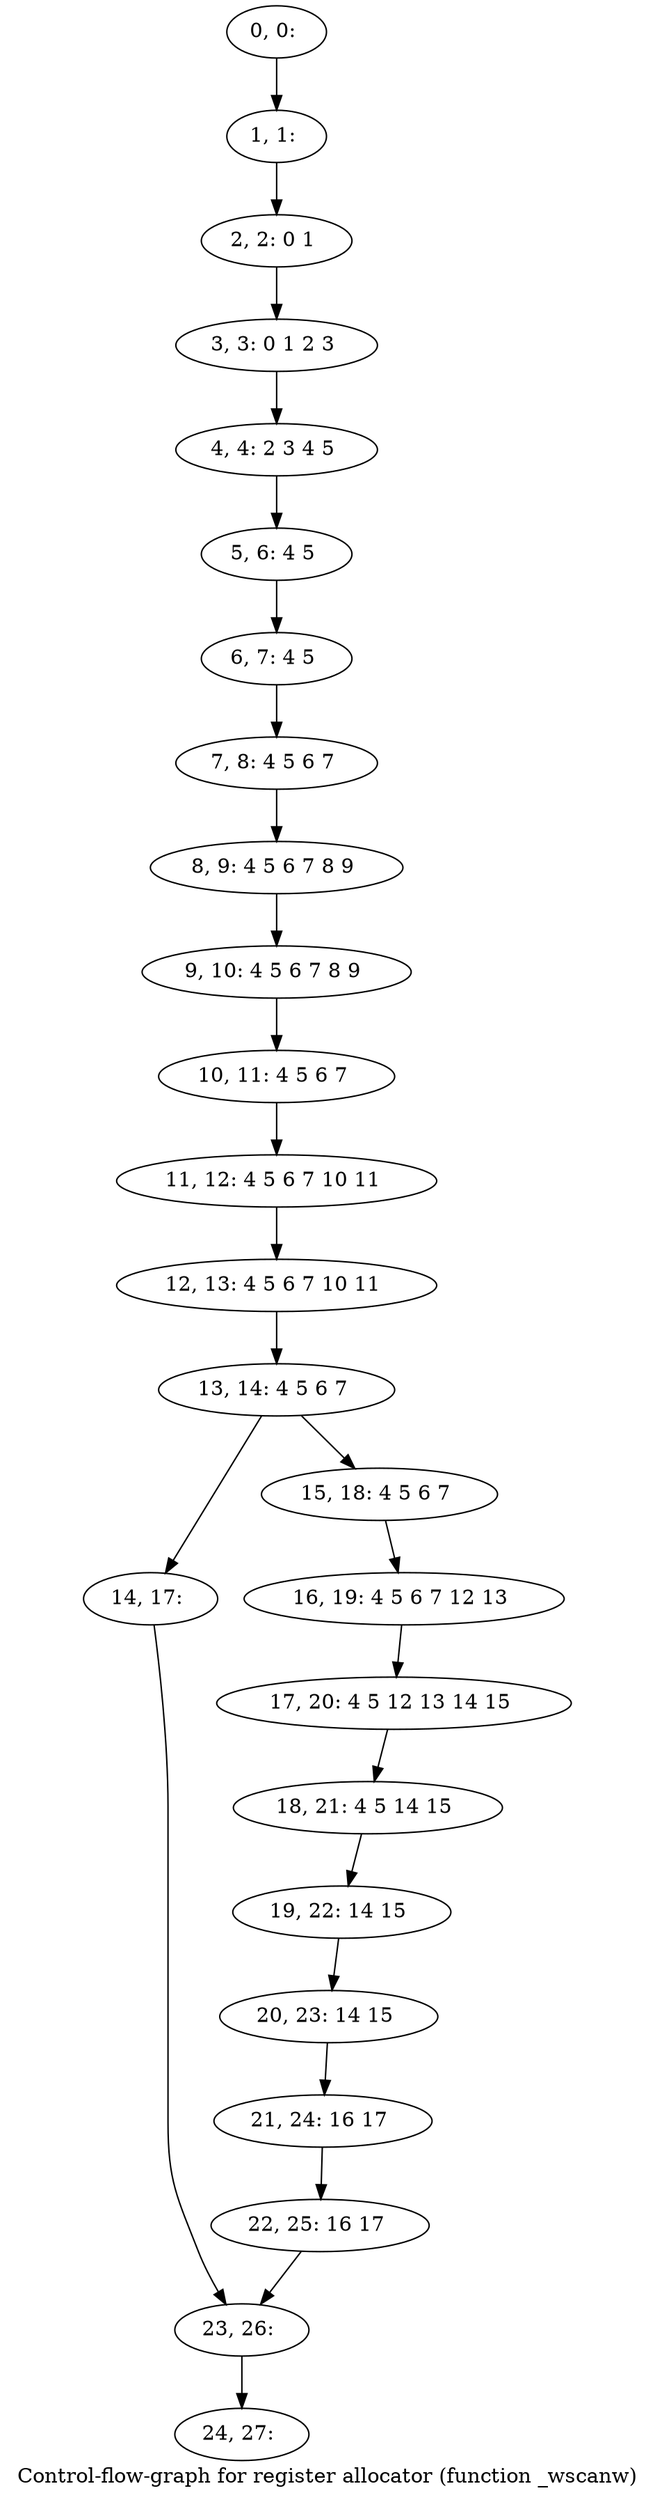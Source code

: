 digraph G {
graph [label="Control-flow-graph for register allocator (function _wscanw)"]
0[label="0, 0: "];
1[label="1, 1: "];
2[label="2, 2: 0 1 "];
3[label="3, 3: 0 1 2 3 "];
4[label="4, 4: 2 3 4 5 "];
5[label="5, 6: 4 5 "];
6[label="6, 7: 4 5 "];
7[label="7, 8: 4 5 6 7 "];
8[label="8, 9: 4 5 6 7 8 9 "];
9[label="9, 10: 4 5 6 7 8 9 "];
10[label="10, 11: 4 5 6 7 "];
11[label="11, 12: 4 5 6 7 10 11 "];
12[label="12, 13: 4 5 6 7 10 11 "];
13[label="13, 14: 4 5 6 7 "];
14[label="14, 17: "];
15[label="15, 18: 4 5 6 7 "];
16[label="16, 19: 4 5 6 7 12 13 "];
17[label="17, 20: 4 5 12 13 14 15 "];
18[label="18, 21: 4 5 14 15 "];
19[label="19, 22: 14 15 "];
20[label="20, 23: 14 15 "];
21[label="21, 24: 16 17 "];
22[label="22, 25: 16 17 "];
23[label="23, 26: "];
24[label="24, 27: "];
0->1 ;
1->2 ;
2->3 ;
3->4 ;
4->5 ;
5->6 ;
6->7 ;
7->8 ;
8->9 ;
9->10 ;
10->11 ;
11->12 ;
12->13 ;
13->14 ;
13->15 ;
14->23 ;
15->16 ;
16->17 ;
17->18 ;
18->19 ;
19->20 ;
20->21 ;
21->22 ;
22->23 ;
23->24 ;
}
